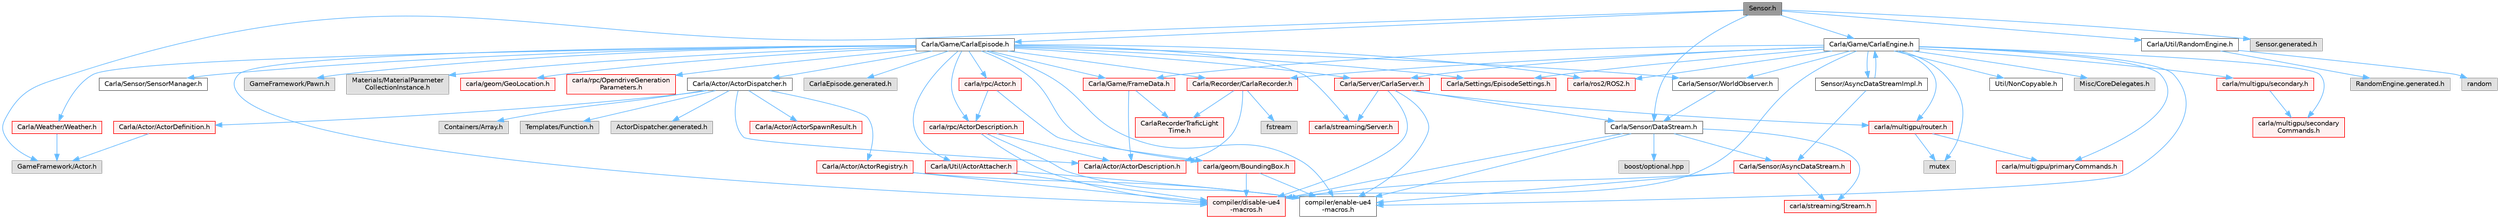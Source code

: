 digraph "Sensor.h"
{
 // INTERACTIVE_SVG=YES
 // LATEX_PDF_SIZE
  bgcolor="transparent";
  edge [fontname=Helvetica,fontsize=10,labelfontname=Helvetica,labelfontsize=10];
  node [fontname=Helvetica,fontsize=10,shape=box,height=0.2,width=0.4];
  Node1 [id="Node000001",label="Sensor.h",height=0.2,width=0.4,color="gray40", fillcolor="grey60", style="filled", fontcolor="black",tooltip=" "];
  Node1 -> Node2 [id="edge1_Node000001_Node000002",color="steelblue1",style="solid",tooltip=" "];
  Node2 [id="Node000002",label="Carla/Game/CarlaEpisode.h",height=0.2,width=0.4,color="grey40", fillcolor="white", style="filled",URL="$de/db8/CarlaEpisode_8h.html",tooltip=" "];
  Node2 -> Node3 [id="edge2_Node000002_Node000003",color="steelblue1",style="solid",tooltip=" "];
  Node3 [id="Node000003",label="Carla/Actor/ActorDispatcher.h",height=0.2,width=0.4,color="grey40", fillcolor="white", style="filled",URL="$dc/ddc/ActorDispatcher_8h.html",tooltip=" "];
  Node3 -> Node4 [id="edge3_Node000003_Node000004",color="steelblue1",style="solid",tooltip=" "];
  Node4 [id="Node000004",label="Carla/Actor/ActorDefinition.h",height=0.2,width=0.4,color="red", fillcolor="#FFF0F0", style="filled",URL="$d0/d65/Unreal_2CarlaUE4_2Plugins_2Carla_2Source_2Carla_2Actor_2ActorDefinition_8h.html",tooltip=" "];
  Node4 -> Node15 [id="edge4_Node000004_Node000015",color="steelblue1",style="solid",tooltip=" "];
  Node15 [id="Node000015",label="GameFramework/Actor.h",height=0.2,width=0.4,color="grey60", fillcolor="#E0E0E0", style="filled",tooltip=" "];
  Node3 -> Node17 [id="edge5_Node000003_Node000017",color="steelblue1",style="solid",tooltip=" "];
  Node17 [id="Node000017",label="Carla/Actor/ActorDescription.h",height=0.2,width=0.4,color="red", fillcolor="#FFF0F0", style="filled",URL="$d4/de6/Unreal_2CarlaUE4_2Plugins_2Carla_2Source_2Carla_2Actor_2ActorDescription_8h.html",tooltip=" "];
  Node3 -> Node19 [id="edge6_Node000003_Node000019",color="steelblue1",style="solid",tooltip=" "];
  Node19 [id="Node000019",label="Carla/Actor/ActorRegistry.h",height=0.2,width=0.4,color="red", fillcolor="#FFF0F0", style="filled",URL="$da/de4/ActorRegistry_8h.html",tooltip=" "];
  Node19 -> Node6 [id="edge7_Node000019_Node000006",color="steelblue1",style="solid",tooltip=" "];
  Node6 [id="Node000006",label="compiler/disable-ue4\l-macros.h",height=0.2,width=0.4,color="red", fillcolor="#FFF0F0", style="filled",URL="$d2/d02/disable-ue4-macros_8h.html",tooltip=" "];
  Node19 -> Node13 [id="edge8_Node000019_Node000013",color="steelblue1",style="solid",tooltip=" "];
  Node13 [id="Node000013",label="compiler/enable-ue4\l-macros.h",height=0.2,width=0.4,color="grey40", fillcolor="white", style="filled",URL="$d9/da2/enable-ue4-macros_8h.html",tooltip=" "];
  Node3 -> Node204 [id="edge9_Node000003_Node000204",color="steelblue1",style="solid",tooltip=" "];
  Node204 [id="Node000204",label="Carla/Actor/ActorSpawnResult.h",height=0.2,width=0.4,color="red", fillcolor="#FFF0F0", style="filled",URL="$df/d9f/ActorSpawnResult_8h.html",tooltip=" "];
  Node3 -> Node95 [id="edge10_Node000003_Node000095",color="steelblue1",style="solid",tooltip=" "];
  Node95 [id="Node000095",label="Containers/Array.h",height=0.2,width=0.4,color="grey60", fillcolor="#E0E0E0", style="filled",tooltip=" "];
  Node3 -> Node206 [id="edge11_Node000003_Node000206",color="steelblue1",style="solid",tooltip=" "];
  Node206 [id="Node000206",label="Templates/Function.h",height=0.2,width=0.4,color="grey60", fillcolor="#E0E0E0", style="filled",tooltip=" "];
  Node3 -> Node207 [id="edge12_Node000003_Node000207",color="steelblue1",style="solid",tooltip=" "];
  Node207 [id="Node000207",label="ActorDispatcher.generated.h",height=0.2,width=0.4,color="grey60", fillcolor="#E0E0E0", style="filled",tooltip=" "];
  Node2 -> Node208 [id="edge13_Node000002_Node000208",color="steelblue1",style="solid",tooltip=" "];
  Node208 [id="Node000208",label="Carla/Recorder/CarlaRecorder.h",height=0.2,width=0.4,color="red", fillcolor="#FFF0F0", style="filled",URL="$d9/d6a/CarlaRecorder_8h.html",tooltip=" "];
  Node208 -> Node209 [id="edge14_Node000208_Node000209",color="steelblue1",style="solid",tooltip=" "];
  Node209 [id="Node000209",label="fstream",height=0.2,width=0.4,color="grey60", fillcolor="#E0E0E0", style="filled",tooltip=" "];
  Node208 -> Node17 [id="edge15_Node000208_Node000017",color="steelblue1",style="solid",tooltip=" "];
  Node208 -> Node210 [id="edge16_Node000208_Node000210",color="steelblue1",style="solid",tooltip=" "];
  Node210 [id="Node000210",label="CarlaRecorderTraficLight\lTime.h",height=0.2,width=0.4,color="red", fillcolor="#FFF0F0", style="filled",URL="$d0/de7/CarlaRecorderTraficLightTime_8h.html",tooltip=" "];
  Node2 -> Node239 [id="edge17_Node000002_Node000239",color="steelblue1",style="solid",tooltip=" "];
  Node239 [id="Node000239",label="Carla/Sensor/WorldObserver.h",height=0.2,width=0.4,color="grey40", fillcolor="white", style="filled",URL="$d8/deb/WorldObserver_8h.html",tooltip=" "];
  Node239 -> Node80 [id="edge18_Node000239_Node000080",color="steelblue1",style="solid",tooltip=" "];
  Node80 [id="Node000080",label="Carla/Sensor/DataStream.h",height=0.2,width=0.4,color="grey40", fillcolor="white", style="filled",URL="$da/dd9/DataStream_8h.html",tooltip=" "];
  Node80 -> Node81 [id="edge19_Node000080_Node000081",color="steelblue1",style="solid",tooltip=" "];
  Node81 [id="Node000081",label="Carla/Sensor/AsyncDataStream.h",height=0.2,width=0.4,color="red", fillcolor="#FFF0F0", style="filled",URL="$d9/d4d/AsyncDataStream_8h.html",tooltip=" "];
  Node81 -> Node6 [id="edge20_Node000081_Node000006",color="steelblue1",style="solid",tooltip=" "];
  Node81 -> Node137 [id="edge21_Node000081_Node000137",color="steelblue1",style="solid",tooltip=" "];
  Node137 [id="Node000137",label="carla/streaming/Stream.h",height=0.2,width=0.4,color="red", fillcolor="#FFF0F0", style="filled",URL="$de/dd1/Stream_8h.html",tooltip=" "];
  Node81 -> Node13 [id="edge22_Node000081_Node000013",color="steelblue1",style="solid",tooltip=" "];
  Node80 -> Node6 [id="edge23_Node000080_Node000006",color="steelblue1",style="solid",tooltip=" "];
  Node80 -> Node137 [id="edge24_Node000080_Node000137",color="steelblue1",style="solid",tooltip=" "];
  Node80 -> Node164 [id="edge25_Node000080_Node000164",color="steelblue1",style="solid",tooltip=" "];
  Node164 [id="Node000164",label="boost/optional.hpp",height=0.2,width=0.4,color="grey60", fillcolor="#E0E0E0", style="filled",tooltip=" "];
  Node80 -> Node13 [id="edge26_Node000080_Node000013",color="steelblue1",style="solid",tooltip=" "];
  Node2 -> Node240 [id="edge27_Node000002_Node000240",color="steelblue1",style="solid",tooltip=" "];
  Node240 [id="Node000240",label="Carla/Server/CarlaServer.h",height=0.2,width=0.4,color="red", fillcolor="#FFF0F0", style="filled",URL="$d0/d35/CarlaServer_8h.html",tooltip=" "];
  Node240 -> Node80 [id="edge28_Node000240_Node000080",color="steelblue1",style="solid",tooltip=" "];
  Node240 -> Node6 [id="edge29_Node000240_Node000006",color="steelblue1",style="solid",tooltip=" "];
  Node240 -> Node241 [id="edge30_Node000240_Node000241",color="steelblue1",style="solid",tooltip=" "];
  Node241 [id="Node000241",label="carla/multigpu/router.h",height=0.2,width=0.4,color="red", fillcolor="#FFF0F0", style="filled",URL="$da/db7/router_8h.html",tooltip=" "];
  Node241 -> Node250 [id="edge31_Node000241_Node000250",color="steelblue1",style="solid",tooltip=" "];
  Node250 [id="Node000250",label="carla/multigpu/primaryCommands.h",height=0.2,width=0.4,color="red", fillcolor="#FFF0F0", style="filled",URL="$dd/dbf/primaryCommands_8h.html",tooltip=" "];
  Node241 -> Node161 [id="edge32_Node000241_Node000161",color="steelblue1",style="solid",tooltip=" "];
  Node161 [id="Node000161",label="mutex",height=0.2,width=0.4,color="grey60", fillcolor="#E0E0E0", style="filled",tooltip=" "];
  Node240 -> Node252 [id="edge33_Node000240_Node000252",color="steelblue1",style="solid",tooltip=" "];
  Node252 [id="Node000252",label="carla/streaming/Server.h",height=0.2,width=0.4,color="red", fillcolor="#FFF0F0", style="filled",URL="$d8/df6/streaming_2Server_8h.html",tooltip=" "];
  Node240 -> Node13 [id="edge34_Node000240_Node000013",color="steelblue1",style="solid",tooltip=" "];
  Node2 -> Node256 [id="edge35_Node000002_Node000256",color="steelblue1",style="solid",tooltip=" "];
  Node256 [id="Node000256",label="Carla/Settings/EpisodeSettings.h",height=0.2,width=0.4,color="red", fillcolor="#FFF0F0", style="filled",URL="$d8/d64/Unreal_2CarlaUE4_2Plugins_2Carla_2Source_2Carla_2Settings_2EpisodeSettings_8h.html",tooltip=" "];
  Node2 -> Node258 [id="edge36_Node000002_Node000258",color="steelblue1",style="solid",tooltip=" "];
  Node258 [id="Node000258",label="Carla/Util/ActorAttacher.h",height=0.2,width=0.4,color="red", fillcolor="#FFF0F0", style="filled",URL="$d6/d68/ActorAttacher_8h.html",tooltip=" "];
  Node258 -> Node6 [id="edge37_Node000258_Node000006",color="steelblue1",style="solid",tooltip=" "];
  Node258 -> Node13 [id="edge38_Node000258_Node000013",color="steelblue1",style="solid",tooltip=" "];
  Node2 -> Node261 [id="edge39_Node000002_Node000261",color="steelblue1",style="solid",tooltip=" "];
  Node261 [id="Node000261",label="Carla/Weather/Weather.h",height=0.2,width=0.4,color="red", fillcolor="#FFF0F0", style="filled",URL="$d5/d65/Weather_8h.html",tooltip=" "];
  Node261 -> Node15 [id="edge40_Node000261_Node000015",color="steelblue1",style="solid",tooltip=" "];
  Node2 -> Node265 [id="edge41_Node000002_Node000265",color="steelblue1",style="solid",tooltip=" "];
  Node265 [id="Node000265",label="Carla/Game/FrameData.h",height=0.2,width=0.4,color="red", fillcolor="#FFF0F0", style="filled",URL="$d2/df1/FrameData_8h.html",tooltip=" "];
  Node265 -> Node210 [id="edge42_Node000265_Node000210",color="steelblue1",style="solid",tooltip=" "];
  Node265 -> Node17 [id="edge43_Node000265_Node000017",color="steelblue1",style="solid",tooltip=" "];
  Node2 -> Node324 [id="edge44_Node000002_Node000324",color="steelblue1",style="solid",tooltip=" "];
  Node324 [id="Node000324",label="Carla/Sensor/SensorManager.h",height=0.2,width=0.4,color="grey40", fillcolor="white", style="filled",URL="$dc/dbf/SensorManager_8h.html",tooltip=" "];
  Node2 -> Node325 [id="edge45_Node000002_Node000325",color="steelblue1",style="solid",tooltip=" "];
  Node325 [id="Node000325",label="GameFramework/Pawn.h",height=0.2,width=0.4,color="grey60", fillcolor="#E0E0E0", style="filled",tooltip=" "];
  Node2 -> Node326 [id="edge46_Node000002_Node000326",color="steelblue1",style="solid",tooltip=" "];
  Node326 [id="Node000326",label="Materials/MaterialParameter\lCollectionInstance.h",height=0.2,width=0.4,color="grey60", fillcolor="#E0E0E0", style="filled",tooltip=" "];
  Node2 -> Node6 [id="edge47_Node000002_Node000006",color="steelblue1",style="solid",tooltip=" "];
  Node2 -> Node43 [id="edge48_Node000002_Node000043",color="steelblue1",style="solid",tooltip=" "];
  Node43 [id="Node000043",label="carla/geom/BoundingBox.h",height=0.2,width=0.4,color="red", fillcolor="#FFF0F0", style="filled",URL="$d2/dfe/LibCarla_2source_2carla_2geom_2BoundingBox_8h.html",tooltip=" "];
  Node43 -> Node13 [id="edge49_Node000043_Node000013",color="steelblue1",style="solid",tooltip=" "];
  Node43 -> Node6 [id="edge50_Node000043_Node000006",color="steelblue1",style="solid",tooltip=" "];
  Node2 -> Node115 [id="edge51_Node000002_Node000115",color="steelblue1",style="solid",tooltip=" "];
  Node115 [id="Node000115",label="carla/geom/GeoLocation.h",height=0.2,width=0.4,color="red", fillcolor="#FFF0F0", style="filled",URL="$d7/d86/GeoLocation_8h.html",tooltip=" "];
  Node2 -> Node93 [id="edge52_Node000002_Node000093",color="steelblue1",style="solid",tooltip=" "];
  Node93 [id="Node000093",label="carla/ros2/ROS2.h",height=0.2,width=0.4,color="red", fillcolor="#FFF0F0", style="filled",URL="$da/db8/ROS2_8h.html",tooltip=" "];
  Node2 -> Node42 [id="edge53_Node000002_Node000042",color="steelblue1",style="solid",tooltip=" "];
  Node42 [id="Node000042",label="carla/rpc/Actor.h",height=0.2,width=0.4,color="red", fillcolor="#FFF0F0", style="filled",URL="$d8/d73/rpc_2Actor_8h.html",tooltip=" "];
  Node42 -> Node43 [id="edge54_Node000042_Node000043",color="steelblue1",style="solid",tooltip=" "];
  Node42 -> Node57 [id="edge55_Node000042_Node000057",color="steelblue1",style="solid",tooltip=" "];
  Node57 [id="Node000057",label="carla/rpc/ActorDescription.h",height=0.2,width=0.4,color="red", fillcolor="#FFF0F0", style="filled",URL="$d9/db9/LibCarla_2source_2carla_2rpc_2ActorDescription_8h.html",tooltip=" "];
  Node57 -> Node13 [id="edge56_Node000057_Node000013",color="steelblue1",style="solid",tooltip=" "];
  Node57 -> Node17 [id="edge57_Node000057_Node000017",color="steelblue1",style="solid",tooltip=" "];
  Node57 -> Node6 [id="edge58_Node000057_Node000006",color="steelblue1",style="solid",tooltip=" "];
  Node2 -> Node57 [id="edge59_Node000002_Node000057",color="steelblue1",style="solid",tooltip=" "];
  Node2 -> Node315 [id="edge60_Node000002_Node000315",color="steelblue1",style="solid",tooltip=" "];
  Node315 [id="Node000315",label="carla/rpc/OpendriveGeneration\lParameters.h",height=0.2,width=0.4,color="red", fillcolor="#FFF0F0", style="filled",URL="$d9/d3b/OpendriveGenerationParameters_8h.html",tooltip=" "];
  Node2 -> Node252 [id="edge61_Node000002_Node000252",color="steelblue1",style="solid",tooltip=" "];
  Node2 -> Node13 [id="edge62_Node000002_Node000013",color="steelblue1",style="solid",tooltip=" "];
  Node2 -> Node327 [id="edge63_Node000002_Node000327",color="steelblue1",style="solid",tooltip=" "];
  Node327 [id="Node000327",label="CarlaEpisode.generated.h",height=0.2,width=0.4,color="grey60", fillcolor="#E0E0E0", style="filled",tooltip=" "];
  Node1 -> Node80 [id="edge64_Node000001_Node000080",color="steelblue1",style="solid",tooltip=" "];
  Node1 -> Node328 [id="edge65_Node000001_Node000328",color="steelblue1",style="solid",tooltip=" "];
  Node328 [id="Node000328",label="Carla/Util/RandomEngine.h",height=0.2,width=0.4,color="grey40", fillcolor="white", style="filled",URL="$d6/daa/RandomEngine_8h.html",tooltip=" "];
  Node328 -> Node329 [id="edge66_Node000328_Node000329",color="steelblue1",style="solid",tooltip=" "];
  Node329 [id="Node000329",label="random",height=0.2,width=0.4,color="grey60", fillcolor="#E0E0E0", style="filled",tooltip=" "];
  Node328 -> Node330 [id="edge67_Node000328_Node000330",color="steelblue1",style="solid",tooltip=" "];
  Node330 [id="Node000330",label="RandomEngine.generated.h",height=0.2,width=0.4,color="grey60", fillcolor="#E0E0E0", style="filled",tooltip=" "];
  Node1 -> Node331 [id="edge68_Node000001_Node000331",color="steelblue1",style="solid",tooltip=" "];
  Node331 [id="Node000331",label="Carla/Game/CarlaEngine.h",height=0.2,width=0.4,color="grey40", fillcolor="white", style="filled",URL="$d0/d11/CarlaEngine_8h.html",tooltip=" "];
  Node331 -> Node208 [id="edge69_Node000331_Node000208",color="steelblue1",style="solid",tooltip=" "];
  Node331 -> Node239 [id="edge70_Node000331_Node000239",color="steelblue1",style="solid",tooltip=" "];
  Node331 -> Node240 [id="edge71_Node000331_Node000240",color="steelblue1",style="solid",tooltip=" "];
  Node331 -> Node256 [id="edge72_Node000331_Node000256",color="steelblue1",style="solid",tooltip=" "];
  Node331 -> Node8 [id="edge73_Node000331_Node000008",color="steelblue1",style="solid",tooltip=" "];
  Node8 [id="Node000008",label="Util/NonCopyable.h",height=0.2,width=0.4,color="grey40", fillcolor="white", style="filled",URL="$d4/d57/Unreal_2CarlaUE4_2Plugins_2Carla_2Source_2Carla_2Util_2NonCopyable_8h.html",tooltip=" "];
  Node331 -> Node265 [id="edge74_Node000331_Node000265",color="steelblue1",style="solid",tooltip=" "];
  Node331 -> Node332 [id="edge75_Node000331_Node000332",color="steelblue1",style="solid",tooltip=" "];
  Node332 [id="Node000332",label="Misc/CoreDelegates.h",height=0.2,width=0.4,color="grey60", fillcolor="#E0E0E0", style="filled",tooltip=" "];
  Node331 -> Node6 [id="edge76_Node000331_Node000006",color="steelblue1",style="solid",tooltip=" "];
  Node331 -> Node241 [id="edge77_Node000331_Node000241",color="steelblue1",style="solid",tooltip=" "];
  Node331 -> Node250 [id="edge78_Node000331_Node000250",color="steelblue1",style="solid",tooltip=" "];
  Node331 -> Node333 [id="edge79_Node000331_Node000333",color="steelblue1",style="solid",tooltip=" "];
  Node333 [id="Node000333",label="carla/multigpu/secondary.h",height=0.2,width=0.4,color="red", fillcolor="#FFF0F0", style="filled",URL="$de/df9/secondary_8h.html",tooltip=" "];
  Node333 -> Node334 [id="edge80_Node000333_Node000334",color="steelblue1",style="solid",tooltip=" "];
  Node334 [id="Node000334",label="carla/multigpu/secondary\lCommands.h",height=0.2,width=0.4,color="red", fillcolor="#FFF0F0", style="filled",URL="$d6/d9a/secondaryCommands_8h.html",tooltip=" "];
  Node331 -> Node334 [id="edge81_Node000331_Node000334",color="steelblue1",style="solid",tooltip=" "];
  Node331 -> Node93 [id="edge82_Node000331_Node000093",color="steelblue1",style="solid",tooltip=" "];
  Node331 -> Node13 [id="edge83_Node000331_Node000013",color="steelblue1",style="solid",tooltip=" "];
  Node331 -> Node161 [id="edge84_Node000331_Node000161",color="steelblue1",style="solid",tooltip=" "];
  Node331 -> Node335 [id="edge85_Node000331_Node000335",color="steelblue1",style="solid",tooltip=" "];
  Node335 [id="Node000335",label="Sensor/AsyncDataStreamImpl.h",height=0.2,width=0.4,color="grey40", fillcolor="white", style="filled",URL="$d0/d17/AsyncDataStreamImpl_8h.html",tooltip=" "];
  Node335 -> Node331 [id="edge86_Node000335_Node000331",color="steelblue1",style="solid",tooltip=" "];
  Node335 -> Node81 [id="edge87_Node000335_Node000081",color="steelblue1",style="solid",tooltip=" "];
  Node1 -> Node15 [id="edge88_Node000001_Node000015",color="steelblue1",style="solid",tooltip=" "];
  Node1 -> Node336 [id="edge89_Node000001_Node000336",color="steelblue1",style="solid",tooltip=" "];
  Node336 [id="Node000336",label="Sensor.generated.h",height=0.2,width=0.4,color="grey60", fillcolor="#E0E0E0", style="filled",tooltip=" "];
}
